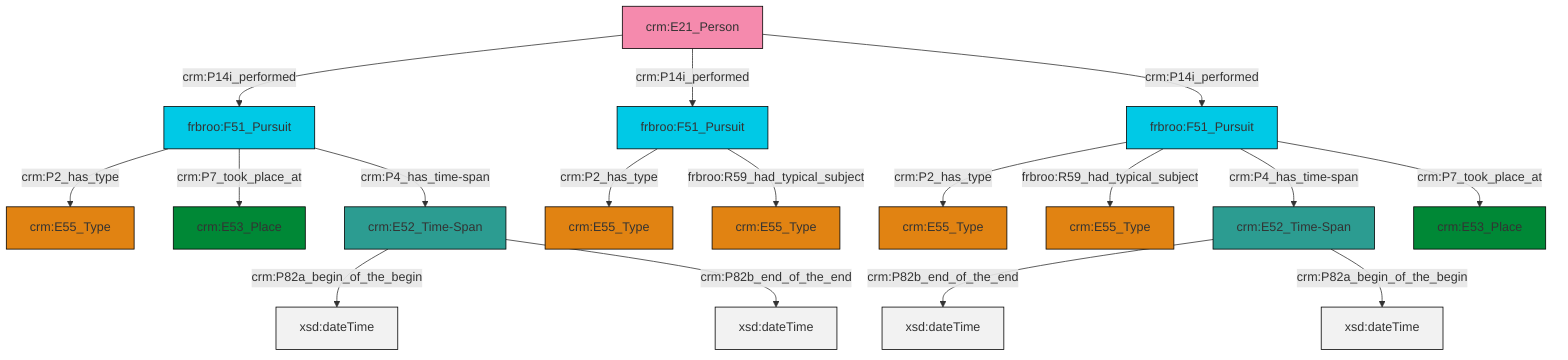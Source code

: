 graph TD
classDef Literal fill:#f2f2f2,stroke:#000000;
classDef CRM_Entity fill:#FFFFFF,stroke:#000000;
classDef Temporal_Entity fill:#00C9E6, stroke:#000000;
classDef Type fill:#E18312, stroke:#000000;
classDef Time-Span fill:#2C9C91, stroke:#000000;
classDef Appellation fill:#FFEB7F, stroke:#000000;
classDef Place fill:#008836, stroke:#000000;
classDef Persistent_Item fill:#B266B2, stroke:#000000;
classDef Conceptual_Object fill:#FFD700, stroke:#000000;
classDef Physical_Thing fill:#D2B48C, stroke:#000000;
classDef Actor fill:#f58aad, stroke:#000000;
classDef PC_Classes fill:#4ce600, stroke:#000000;
classDef Multi fill:#cccccc,stroke:#000000;

0["crm:E52_Time-Span"]:::Time-Span -->|crm:P82b_end_of_the_end| 1[xsd:dateTime]:::Literal
4["frbroo:F51_Pursuit"]:::Temporal_Entity -->|crm:P2_has_type| 5["crm:E55_Type"]:::Type
10["crm:E52_Time-Span"]:::Time-Span -->|crm:P82a_begin_of_the_begin| 11[xsd:dateTime]:::Literal
2["crm:E21_Person"]:::Actor -->|crm:P14i_performed| 16["frbroo:F51_Pursuit"]:::Temporal_Entity
2["crm:E21_Person"]:::Actor -->|crm:P14i_performed| 4["frbroo:F51_Pursuit"]:::Temporal_Entity
13["frbroo:F51_Pursuit"]:::Temporal_Entity -->|crm:P2_has_type| 17["crm:E55_Type"]:::Type
13["frbroo:F51_Pursuit"]:::Temporal_Entity -->|frbroo:R59_had_typical_subject| 21["crm:E55_Type"]:::Type
4["frbroo:F51_Pursuit"]:::Temporal_Entity -->|frbroo:R59_had_typical_subject| 19["crm:E55_Type"]:::Type
2["crm:E21_Person"]:::Actor -->|crm:P14i_performed| 13["frbroo:F51_Pursuit"]:::Temporal_Entity
16["frbroo:F51_Pursuit"]:::Temporal_Entity -->|crm:P2_has_type| 8["crm:E55_Type"]:::Type
16["frbroo:F51_Pursuit"]:::Temporal_Entity -->|crm:P7_took_place_at| 26["crm:E53_Place"]:::Place
16["frbroo:F51_Pursuit"]:::Temporal_Entity -->|crm:P4_has_time-span| 10["crm:E52_Time-Span"]:::Time-Span
13["frbroo:F51_Pursuit"]:::Temporal_Entity -->|crm:P4_has_time-span| 0["crm:E52_Time-Span"]:::Time-Span
13["frbroo:F51_Pursuit"]:::Temporal_Entity -->|crm:P7_took_place_at| 6["crm:E53_Place"]:::Place
10["crm:E52_Time-Span"]:::Time-Span -->|crm:P82b_end_of_the_end| 28[xsd:dateTime]:::Literal
0["crm:E52_Time-Span"]:::Time-Span -->|crm:P82a_begin_of_the_begin| 30[xsd:dateTime]:::Literal